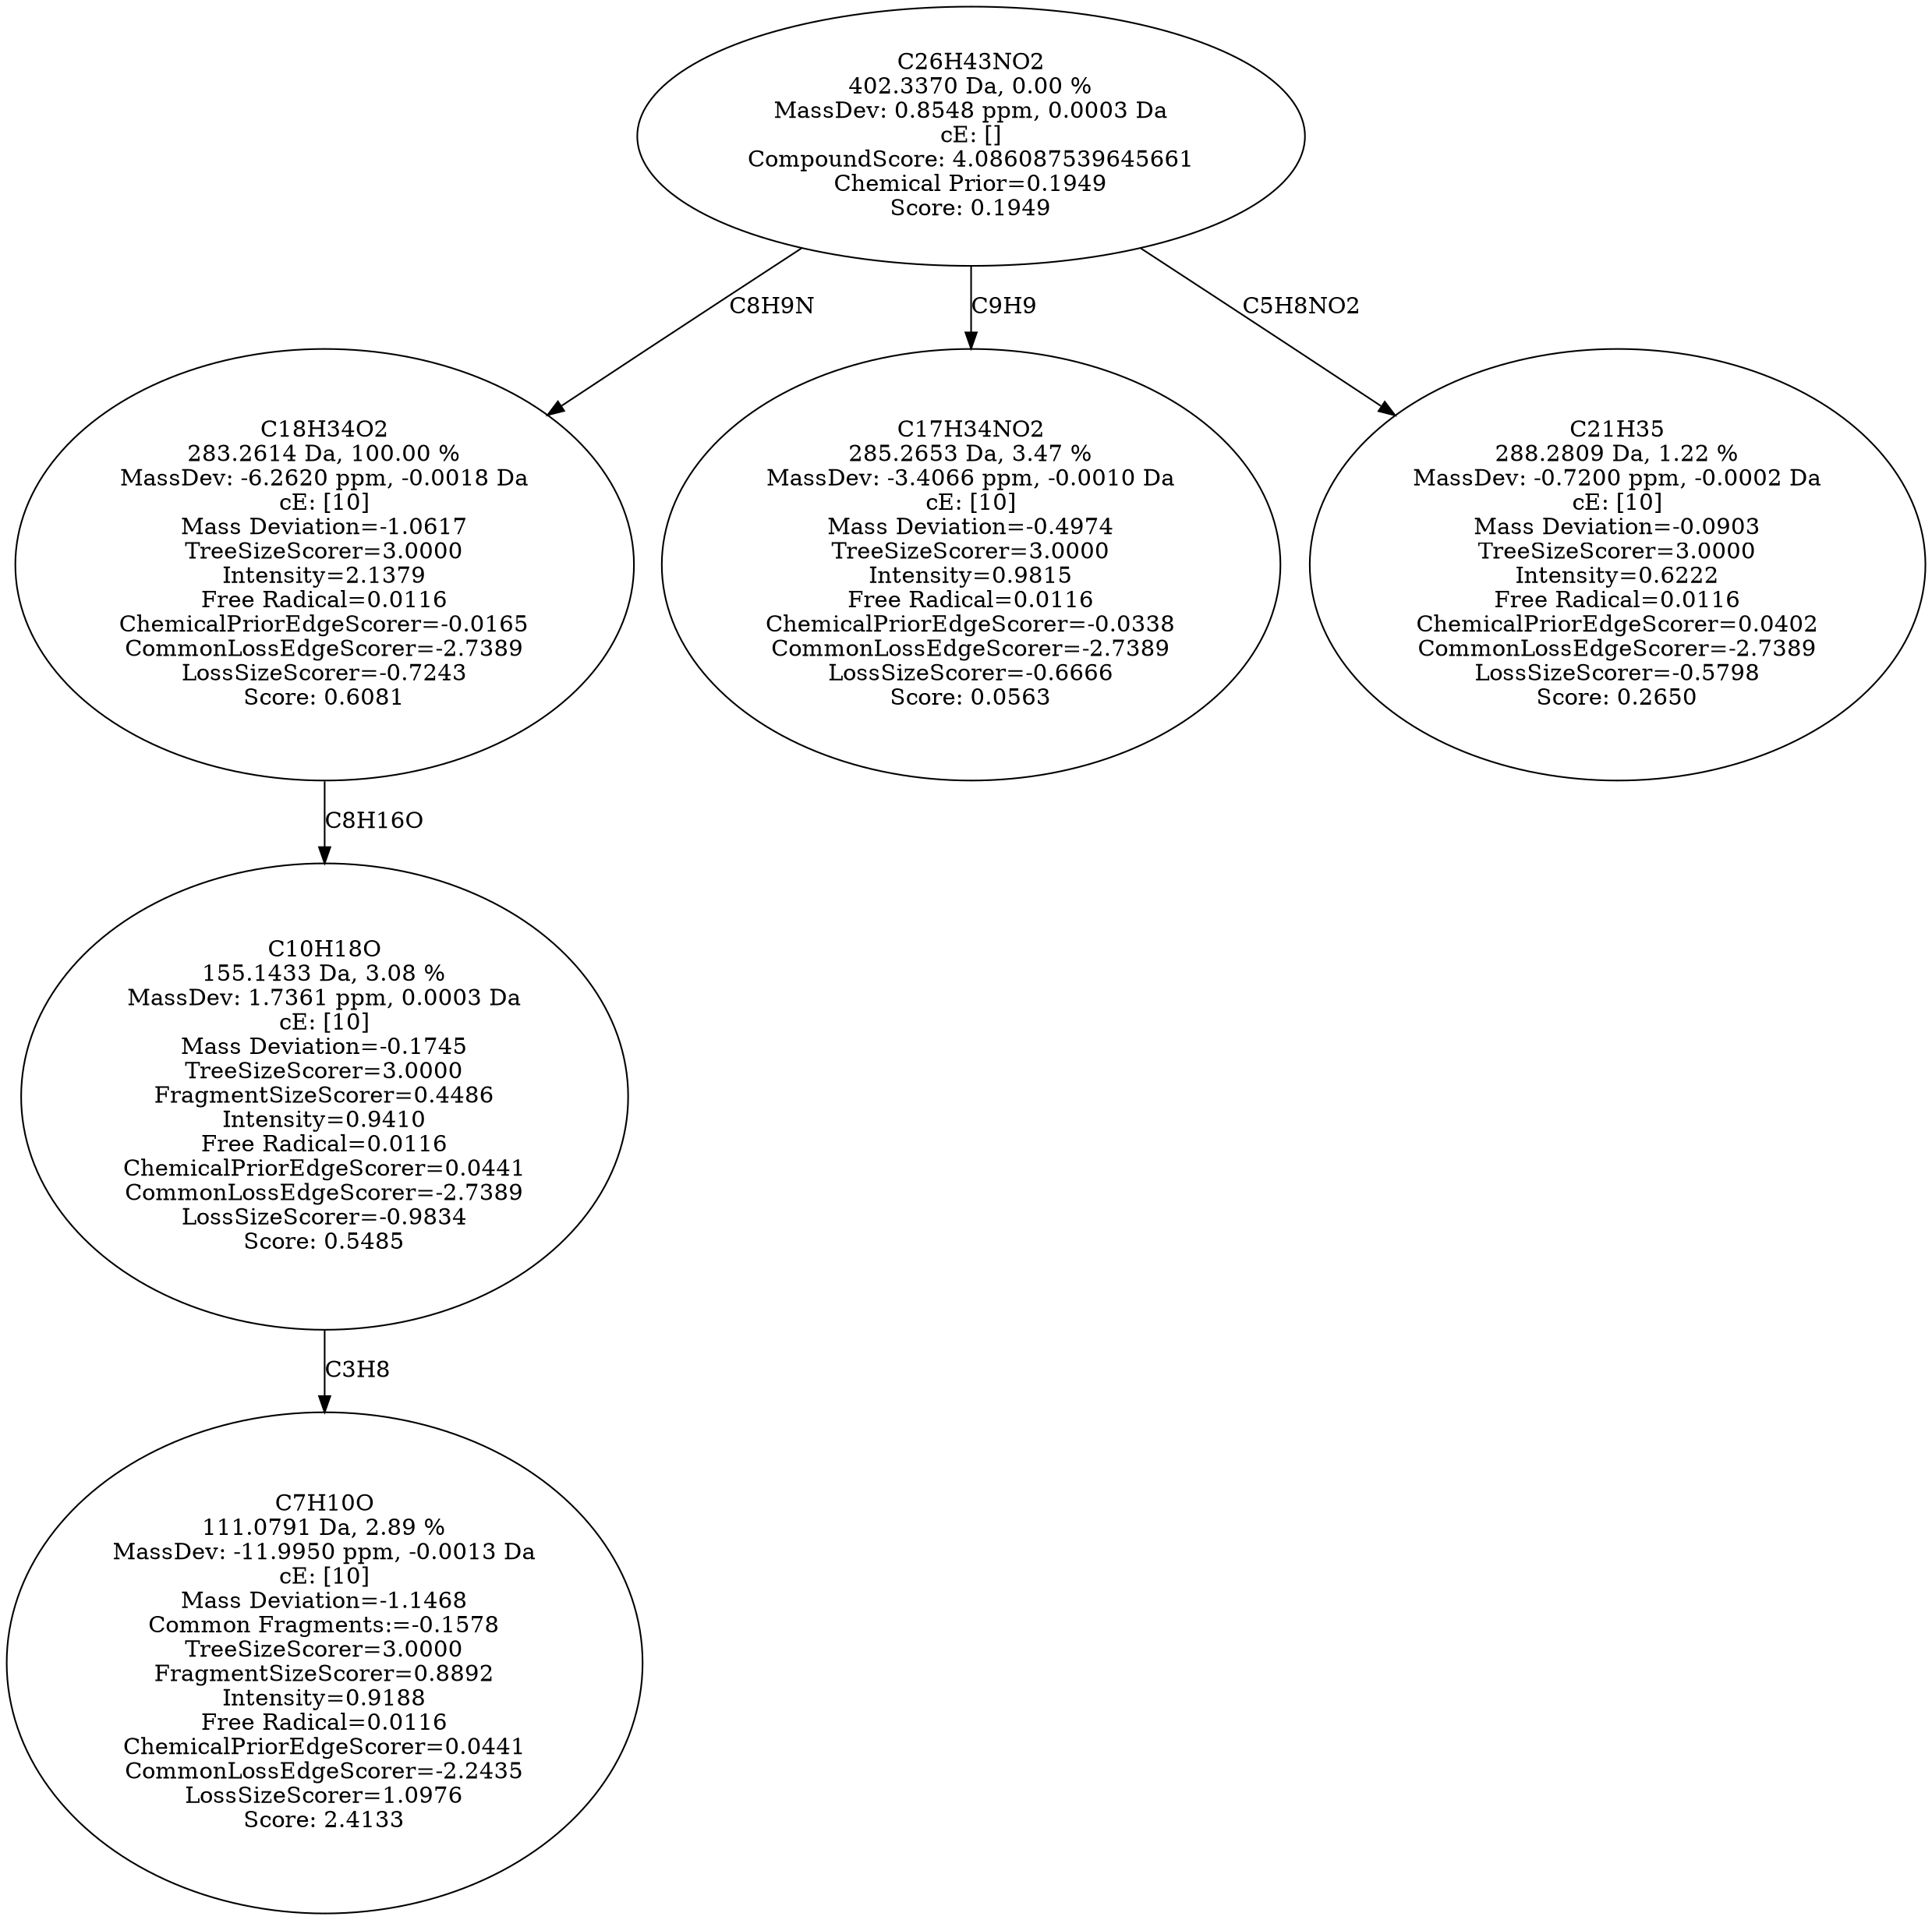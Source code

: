 strict digraph {
v1 [label="C7H10O\n111.0791 Da, 2.89 %\nMassDev: -11.9950 ppm, -0.0013 Da\ncE: [10]\nMass Deviation=-1.1468\nCommon Fragments:=-0.1578\nTreeSizeScorer=3.0000\nFragmentSizeScorer=0.8892\nIntensity=0.9188\nFree Radical=0.0116\nChemicalPriorEdgeScorer=0.0441\nCommonLossEdgeScorer=-2.2435\nLossSizeScorer=1.0976\nScore: 2.4133"];
v2 [label="C10H18O\n155.1433 Da, 3.08 %\nMassDev: 1.7361 ppm, 0.0003 Da\ncE: [10]\nMass Deviation=-0.1745\nTreeSizeScorer=3.0000\nFragmentSizeScorer=0.4486\nIntensity=0.9410\nFree Radical=0.0116\nChemicalPriorEdgeScorer=0.0441\nCommonLossEdgeScorer=-2.7389\nLossSizeScorer=-0.9834\nScore: 0.5485"];
v3 [label="C18H34O2\n283.2614 Da, 100.00 %\nMassDev: -6.2620 ppm, -0.0018 Da\ncE: [10]\nMass Deviation=-1.0617\nTreeSizeScorer=3.0000\nIntensity=2.1379\nFree Radical=0.0116\nChemicalPriorEdgeScorer=-0.0165\nCommonLossEdgeScorer=-2.7389\nLossSizeScorer=-0.7243\nScore: 0.6081"];
v4 [label="C17H34NO2\n285.2653 Da, 3.47 %\nMassDev: -3.4066 ppm, -0.0010 Da\ncE: [10]\nMass Deviation=-0.4974\nTreeSizeScorer=3.0000\nIntensity=0.9815\nFree Radical=0.0116\nChemicalPriorEdgeScorer=-0.0338\nCommonLossEdgeScorer=-2.7389\nLossSizeScorer=-0.6666\nScore: 0.0563"];
v5 [label="C21H35\n288.2809 Da, 1.22 %\nMassDev: -0.7200 ppm, -0.0002 Da\ncE: [10]\nMass Deviation=-0.0903\nTreeSizeScorer=3.0000\nIntensity=0.6222\nFree Radical=0.0116\nChemicalPriorEdgeScorer=0.0402\nCommonLossEdgeScorer=-2.7389\nLossSizeScorer=-0.5798\nScore: 0.2650"];
v6 [label="C26H43NO2\n402.3370 Da, 0.00 %\nMassDev: 0.8548 ppm, 0.0003 Da\ncE: []\nCompoundScore: 4.086087539645661\nChemical Prior=0.1949\nScore: 0.1949"];
v2 -> v1 [label="C3H8"];
v3 -> v2 [label="C8H16O"];
v6 -> v3 [label="C8H9N"];
v6 -> v4 [label="C9H9"];
v6 -> v5 [label="C5H8NO2"];
}